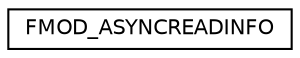 digraph "Graphical Class Hierarchy"
{
  edge [fontname="Helvetica",fontsize="10",labelfontname="Helvetica",labelfontsize="10"];
  node [fontname="Helvetica",fontsize="10",shape=record];
  rankdir="LR";
  Node1 [label="FMOD_ASYNCREADINFO",height=0.2,width=0.4,color="black", fillcolor="white", style="filled",URL="$struct_f_m_o_d___a_s_y_n_c_r_e_a_d_i_n_f_o.html"];
}

